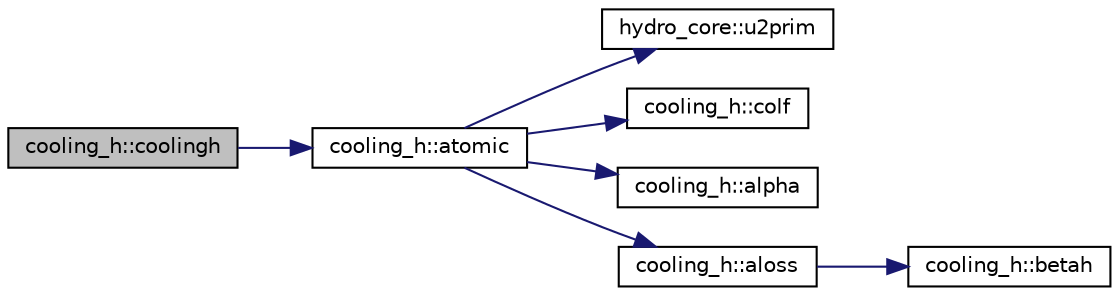 digraph "cooling_h::coolingh"
{
  edge [fontname="Helvetica",fontsize="10",labelfontname="Helvetica",labelfontsize="10"];
  node [fontname="Helvetica",fontsize="10",shape=record];
  rankdir="LR";
  Node1 [label="cooling_h::coolingh",height=0.2,width=0.4,color="black", fillcolor="grey75", style="filled", fontcolor="black"];
  Node1 -> Node2 [color="midnightblue",fontsize="10",style="solid",fontname="Helvetica"];
  Node2 [label="cooling_h::atomic",height=0.2,width=0.4,color="black", fillcolor="white", style="filled",URL="$namespacecooling__h.html#aef95dbca5e7aef78d66a225cc217c982",tooltip="Updates the ionization fraction and applpies cooling. "];
  Node2 -> Node3 [color="midnightblue",fontsize="10",style="solid",fontname="Helvetica"];
  Node3 [label="hydro_core::u2prim",height=0.2,width=0.4,color="black", fillcolor="white", style="filled",URL="$namespacehydro__core.html#a360e3d64343b30d94d270cfebc5b4eb3",tooltip="Computes the primitive variables and temperature from conserved variables on a single cell..."];
  Node2 -> Node4 [color="midnightblue",fontsize="10",style="solid",fontname="Helvetica"];
  Node4 [label="cooling_h::colf",height=0.2,width=0.4,color="black", fillcolor="white", style="filled",URL="$namespacecooling__h.html#ad5f1352f8925ccb1b352d6e749465a92",tooltip="calculates the collisional ionization rate "];
  Node2 -> Node5 [color="midnightblue",fontsize="10",style="solid",fontname="Helvetica"];
  Node5 [label="cooling_h::alpha",height=0.2,width=0.4,color="black", fillcolor="white", style="filled",URL="$namespacecooling__h.html#a09de30645cebf531a647b5f53ae143b2",tooltip="calculates the recombination rate (case B) "];
  Node2 -> Node6 [color="midnightblue",fontsize="10",style="solid",fontname="Helvetica"];
  Node6 [label="cooling_h::aloss",height=0.2,width=0.4,color="black", fillcolor="white", style="filled",URL="$namespacecooling__h.html#a92cfd14c9b02e853eb33d22857fabeed",tooltip="Non equilibrium cooling. "];
  Node6 -> Node7 [color="midnightblue",fontsize="10",style="solid",fontname="Helvetica"];
  Node7 [label="cooling_h::betah",height=0.2,width=0.4,color="black", fillcolor="white", style="filled",URL="$namespacecooling__h.html#a2a2de25572bd515eae9441391e0ed0f8",tooltip="betaH(T) "];
}
